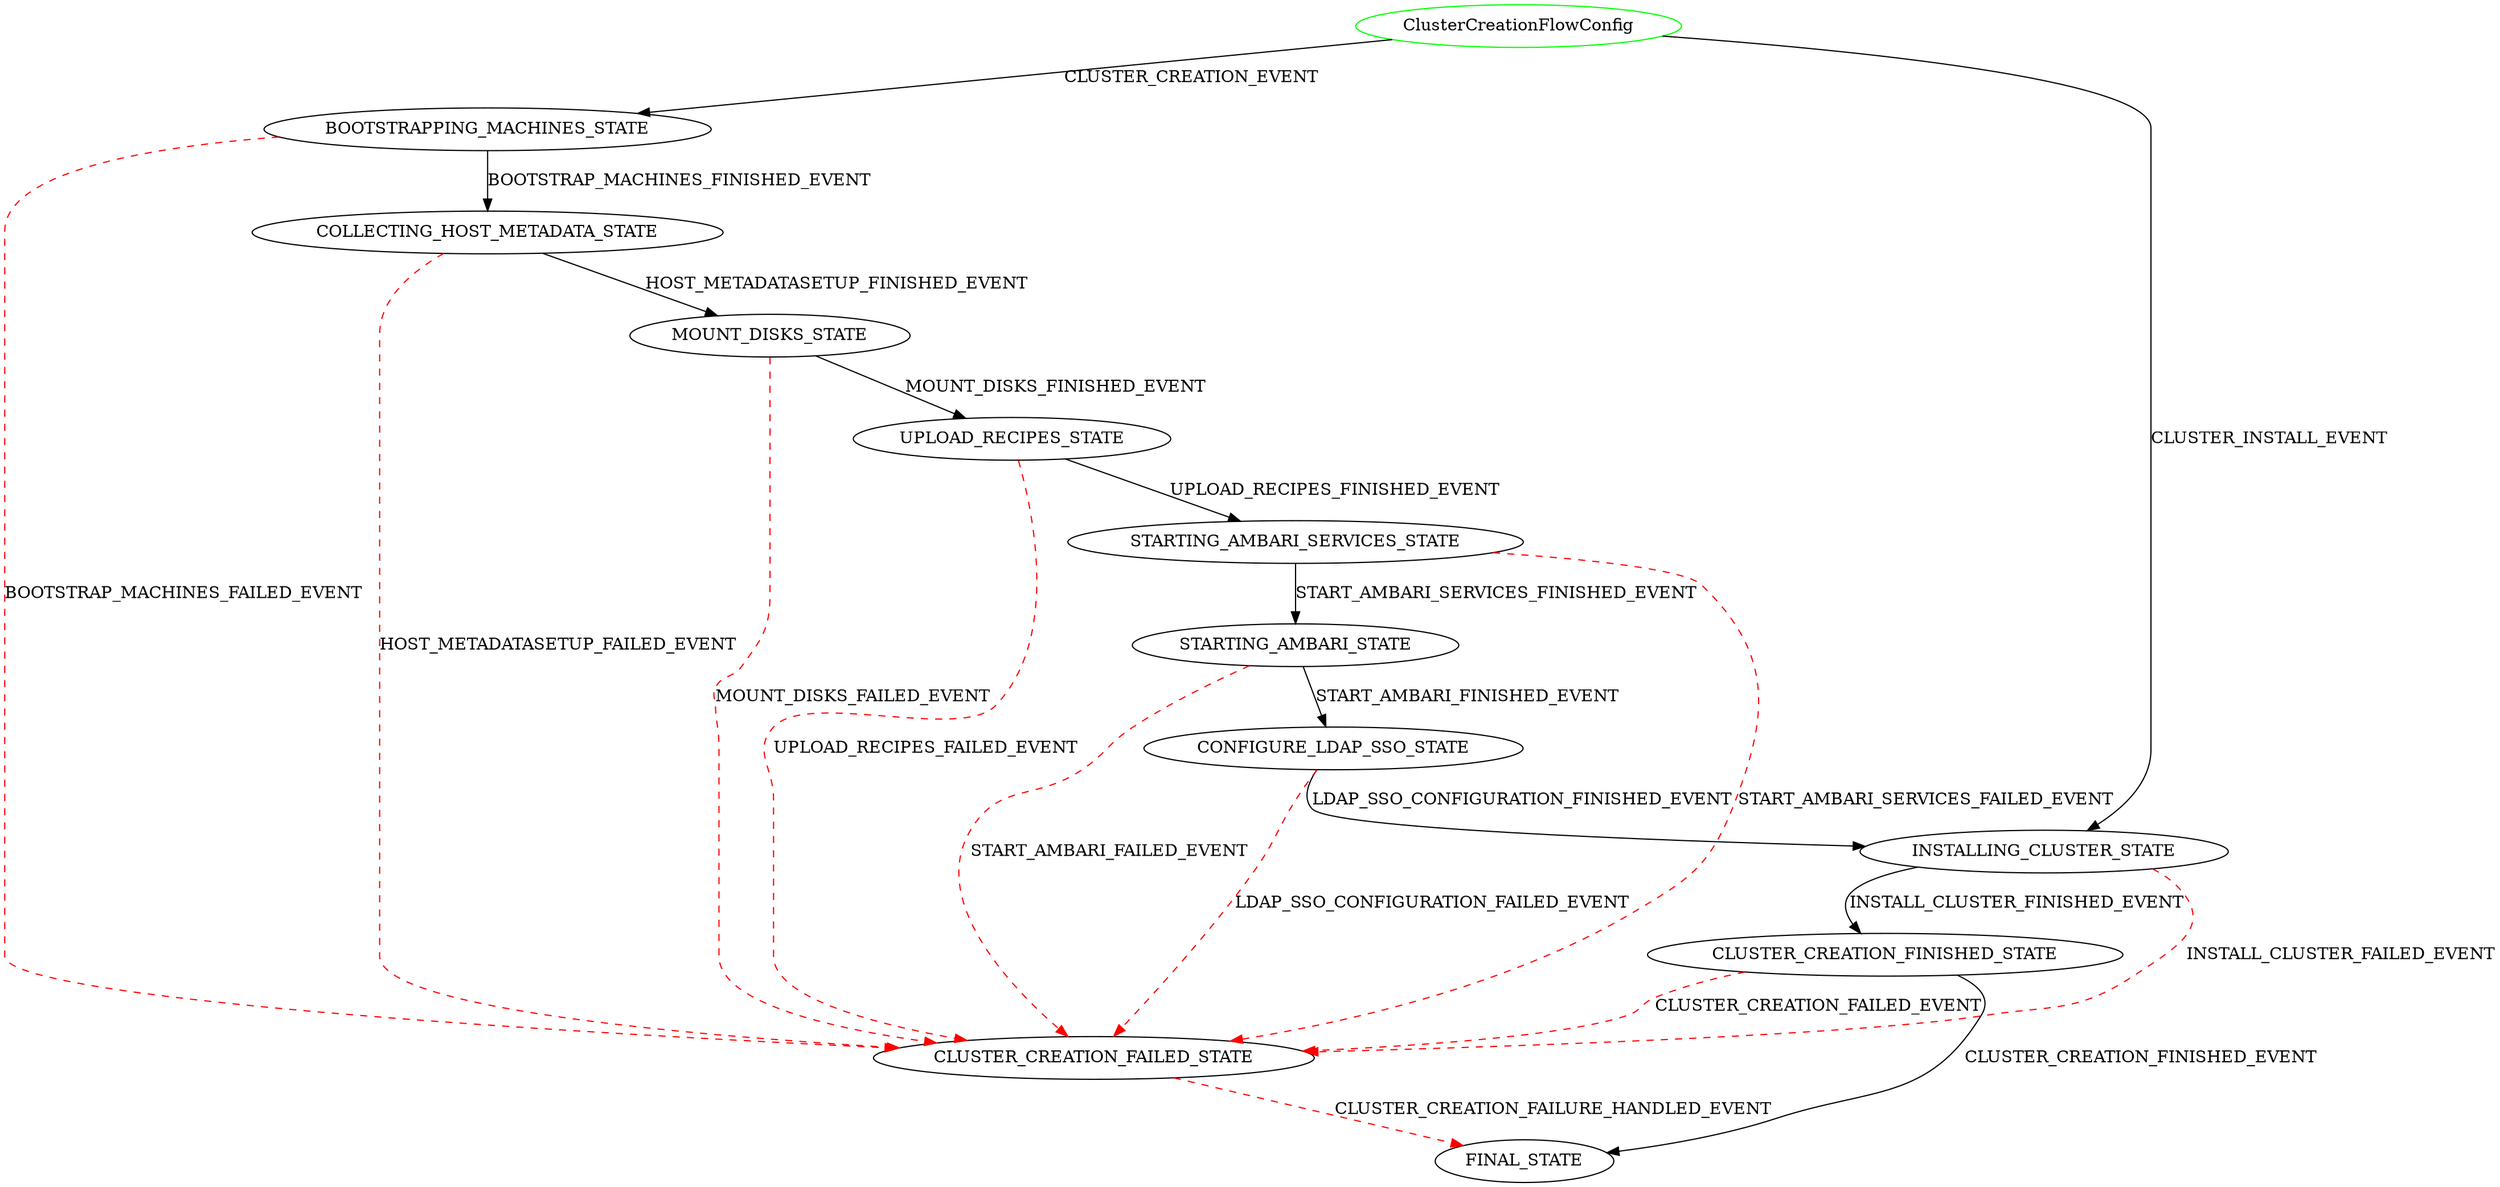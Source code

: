 digraph {
INIT_STATE [label="ClusterCreationFlowConfig" shape=ellipse color=green];
INIT_STATE -> BOOTSTRAPPING_MACHINES_STATE [label="CLUSTER_CREATION_EVENT" color=black style=solid];
INIT_STATE -> INSTALLING_CLUSTER_STATE [label="CLUSTER_INSTALL_EVENT" color=black style=solid];
BOOTSTRAPPING_MACHINES_STATE -> COLLECTING_HOST_METADATA_STATE [label="BOOTSTRAP_MACHINES_FINISHED_EVENT" color=black style=solid];
BOOTSTRAPPING_MACHINES_STATE -> CLUSTER_CREATION_FAILED_STATE [label="BOOTSTRAP_MACHINES_FAILED_EVENT" color=red style=dashed];
CLUSTER_CREATION_FAILED_STATE -> FINAL_STATE [label="CLUSTER_CREATION_FAILURE_HANDLED_EVENT" color=red style=dashed];
COLLECTING_HOST_METADATA_STATE -> MOUNT_DISKS_STATE [label="HOST_METADATASETUP_FINISHED_EVENT" color=black style=solid];
COLLECTING_HOST_METADATA_STATE -> CLUSTER_CREATION_FAILED_STATE [label="HOST_METADATASETUP_FAILED_EVENT" color=red style=dashed];
MOUNT_DISKS_STATE -> UPLOAD_RECIPES_STATE [label="MOUNT_DISKS_FINISHED_EVENT" color=black style=solid];
MOUNT_DISKS_STATE -> CLUSTER_CREATION_FAILED_STATE [label="MOUNT_DISKS_FAILED_EVENT" color=red style=dashed];
UPLOAD_RECIPES_STATE -> STARTING_AMBARI_SERVICES_STATE [label="UPLOAD_RECIPES_FINISHED_EVENT" color=black style=solid];
UPLOAD_RECIPES_STATE -> CLUSTER_CREATION_FAILED_STATE [label="UPLOAD_RECIPES_FAILED_EVENT" color=red style=dashed];
STARTING_AMBARI_SERVICES_STATE -> STARTING_AMBARI_STATE [label="START_AMBARI_SERVICES_FINISHED_EVENT" color=black style=solid];
STARTING_AMBARI_SERVICES_STATE -> CLUSTER_CREATION_FAILED_STATE [label="START_AMBARI_SERVICES_FAILED_EVENT" color=red style=dashed];
STARTING_AMBARI_STATE -> CONFIGURE_LDAP_SSO_STATE [label="START_AMBARI_FINISHED_EVENT" color=black style=solid];
STARTING_AMBARI_STATE -> CLUSTER_CREATION_FAILED_STATE [label="START_AMBARI_FAILED_EVENT" color=red style=dashed];
CONFIGURE_LDAP_SSO_STATE -> INSTALLING_CLUSTER_STATE [label="LDAP_SSO_CONFIGURATION_FINISHED_EVENT" color=black style=solid];
CONFIGURE_LDAP_SSO_STATE -> CLUSTER_CREATION_FAILED_STATE [label="LDAP_SSO_CONFIGURATION_FAILED_EVENT" color=red style=dashed];
INSTALLING_CLUSTER_STATE -> CLUSTER_CREATION_FINISHED_STATE [label="INSTALL_CLUSTER_FINISHED_EVENT" color=black style=solid];
INSTALLING_CLUSTER_STATE -> CLUSTER_CREATION_FAILED_STATE [label="INSTALL_CLUSTER_FAILED_EVENT" color=red style=dashed];
CLUSTER_CREATION_FINISHED_STATE -> FINAL_STATE [label="CLUSTER_CREATION_FINISHED_EVENT" color=black style=solid];
CLUSTER_CREATION_FINISHED_STATE -> CLUSTER_CREATION_FAILED_STATE [label="CLUSTER_CREATION_FAILED_EVENT" color=red style=dashed];
}